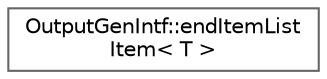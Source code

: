 digraph "Graphical Class Hierarchy"
{
 // INTERACTIVE_SVG=YES
 // LATEX_PDF_SIZE
  bgcolor="transparent";
  edge [fontname=Helvetica,fontsize=10,labelfontname=Helvetica,labelfontsize=10];
  node [fontname=Helvetica,fontsize=10,shape=box,height=0.2,width=0.4];
  rankdir="LR";
  Node0 [label="OutputGenIntf::endItemList\lItem\< T \>",height=0.2,width=0.4,color="grey40", fillcolor="white", style="filled",URL="$d6/dc3/struct_output_gen_intf_1_1end_item_list_item.html",tooltip=" "];
}
